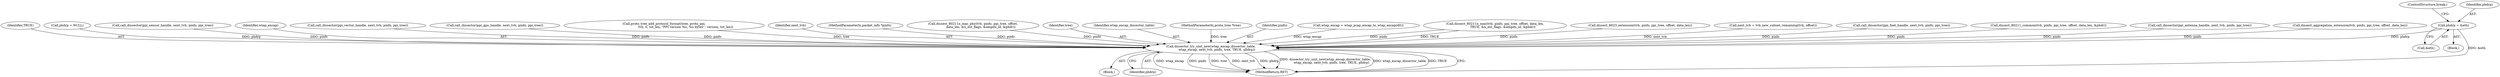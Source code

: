 digraph "0_wireshark_2c13e97d656c1c0ac4d76eb9d307664aae0e0cf7_0@pointer" {
"1000984" [label="(Call,phdrp = &eth)"];
"1000994" [label="(Call,dissector_try_uint_new(wtap_encap_dissector_table,\n            wtap_encap, next_tvb, pinfo, tree, TRUE, phdrp))"];
"1000986" [label="(Call,&eth)"];
"1000969" [label="(Block,)"];
"1001000" [label="(Identifier,TRUE)"];
"1000990" [label="(Call,phdrp = NULL)"];
"1000547" [label="(Call,call_dissector(ppi_sensor_handle, next_tvb, pinfo, ppi_tree))"];
"1000996" [label="(Identifier,wtap_encap)"];
"1000514" [label="(Call,call_dissector(ppi_vector_handle, next_tvb, pinfo, ppi_tree))"];
"1000481" [label="(Call,call_dissector(ppi_gps_handle, next_tvb, pinfo, ppi_tree))"];
"1000251" [label="(Call,proto_tree_add_protocol_format(tree, proto_ppi,\n                                            tvb, 0, tot_len, \"PPI version %u, %u bytes\", version, tot_len))"];
"1000997" [label="(Identifier,next_tvb)"];
"1000125" [label="(MethodParameterIn,packet_info *pinfo)"];
"1000413" [label="(Call,dissect_80211n_mac_phy(tvb, pinfo, ppi_tree, offset,\n                data_len, &n_ext_flags, &ampdu_id, &phdr))"];
"1001001" [label="(Identifier,phdrp)"];
"1000999" [label="(Identifier,tree)"];
"1000995" [label="(Identifier,wtap_encap_dissector_table)"];
"1000126" [label="(MethodParameterIn,proto_tree *tree)"];
"1000976" [label="(Block,)"];
"1000998" [label="(Identifier,pinfo)"];
"1000994" [label="(Call,dissector_try_uint_new(wtap_encap_dissector_table,\n            wtap_encap, next_tvb, pinfo, tree, TRUE, phdrp))"];
"1000988" [label="(ControlStructure,break;)"];
"1000985" [label="(Identifier,phdrp)"];
"1000970" [label="(Call,wtap_encap = wtap_pcap_encap_to_wtap_encap(dlt))"];
"1000398" [label="(Call,dissect_80211n_mac(tvb, pinfo, ppi_tree, offset, data_len,\n                TRUE, &n_ext_flags, &ampdu_id, &phdr))"];
"1000984" [label="(Call,phdrp = &eth)"];
"1000447" [label="(Call,dissect_8023_extension(tvb, pinfo, ppi_tree, offset, data_len))"];
"1000951" [label="(Call,next_tvb = tvb_new_subset_remaining(tvb, offset))"];
"1000613" [label="(Call,call_dissector(ppi_fnet_handle, next_tvb, pinfo, ppi_tree))"];
"1000388" [label="(Call,dissect_80211_common(tvb, pinfo, ppi_tree, offset, data_len, &phdr))"];
"1000580" [label="(Call,call_dissector(ppi_antenna_handle, next_tvb, pinfo, ppi_tree))"];
"1000439" [label="(Call,dissect_aggregation_extension(tvb, pinfo, ppi_tree, offset, data_len))"];
"1001002" [label="(MethodReturn,RET)"];
"1000984" -> "1000976"  [label="AST: "];
"1000984" -> "1000986"  [label="CFG: "];
"1000985" -> "1000984"  [label="AST: "];
"1000986" -> "1000984"  [label="AST: "];
"1000988" -> "1000984"  [label="CFG: "];
"1000984" -> "1001002"  [label="DDG: &eth"];
"1000984" -> "1000994"  [label="DDG: phdrp"];
"1000994" -> "1000969"  [label="AST: "];
"1000994" -> "1001001"  [label="CFG: "];
"1000995" -> "1000994"  [label="AST: "];
"1000996" -> "1000994"  [label="AST: "];
"1000997" -> "1000994"  [label="AST: "];
"1000998" -> "1000994"  [label="AST: "];
"1000999" -> "1000994"  [label="AST: "];
"1001000" -> "1000994"  [label="AST: "];
"1001001" -> "1000994"  [label="AST: "];
"1001002" -> "1000994"  [label="CFG: "];
"1000994" -> "1001002"  [label="DDG: wtap_encap"];
"1000994" -> "1001002"  [label="DDG: pinfo"];
"1000994" -> "1001002"  [label="DDG: tree"];
"1000994" -> "1001002"  [label="DDG: next_tvb"];
"1000994" -> "1001002"  [label="DDG: phdrp"];
"1000994" -> "1001002"  [label="DDG: dissector_try_uint_new(wtap_encap_dissector_table,\n            wtap_encap, next_tvb, pinfo, tree, TRUE, phdrp)"];
"1000994" -> "1001002"  [label="DDG: wtap_encap_dissector_table"];
"1000994" -> "1001002"  [label="DDG: TRUE"];
"1000970" -> "1000994"  [label="DDG: wtap_encap"];
"1000951" -> "1000994"  [label="DDG: next_tvb"];
"1000547" -> "1000994"  [label="DDG: pinfo"];
"1000580" -> "1000994"  [label="DDG: pinfo"];
"1000613" -> "1000994"  [label="DDG: pinfo"];
"1000447" -> "1000994"  [label="DDG: pinfo"];
"1000398" -> "1000994"  [label="DDG: pinfo"];
"1000398" -> "1000994"  [label="DDG: TRUE"];
"1000413" -> "1000994"  [label="DDG: pinfo"];
"1000388" -> "1000994"  [label="DDG: pinfo"];
"1000439" -> "1000994"  [label="DDG: pinfo"];
"1000514" -> "1000994"  [label="DDG: pinfo"];
"1000481" -> "1000994"  [label="DDG: pinfo"];
"1000125" -> "1000994"  [label="DDG: pinfo"];
"1000251" -> "1000994"  [label="DDG: tree"];
"1000126" -> "1000994"  [label="DDG: tree"];
"1000990" -> "1000994"  [label="DDG: phdrp"];
}
